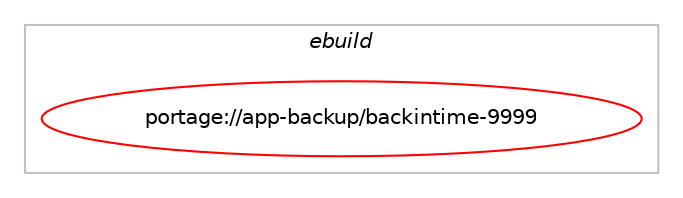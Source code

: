 digraph prolog {

# *************
# Graph options
# *************

newrank=true;
concentrate=true;
compound=true;
graph [rankdir=LR,fontname=Helvetica,fontsize=10,ranksep=1.5];#, ranksep=2.5, nodesep=0.2];
edge  [arrowhead=vee];
node  [fontname=Helvetica,fontsize=10];

# **********
# The ebuild
# **********

subgraph cluster_leftcol {
color=gray;
label=<<i>ebuild</i>>;
id [label="portage://app-backup/backintime-9999", color=red, width=4, href="../app-backup/backintime-9999.svg"];
}

# ****************
# The dependencies
# ****************

subgraph cluster_midcol {
color=gray;
label=<<i>dependencies</i>>;
subgraph cluster_compile {
fillcolor="#eeeeee";
style=filled;
label=<<i>compile</i>>;
# *** BEGIN UNKNOWN DEPENDENCY TYPE (TODO) ***
# id -> equal(use_conditional_group(positive,python_single_target_python3_10,portage://app-backup/backintime-9999,[package_dependency(portage://app-backup/backintime-9999,install,no,dev-lang,python,none,[,,],[slot(3.10)],[])]))
# *** END UNKNOWN DEPENDENCY TYPE (TODO) ***

# *** BEGIN UNKNOWN DEPENDENCY TYPE (TODO) ***
# id -> equal(use_conditional_group(positive,python_single_target_python3_10,portage://app-backup/backintime-9999,[package_dependency(portage://app-backup/backintime-9999,install,no,dev-python,dbus-python,none,[,,],[],[use(enable(python_targets_python3_10),negative)]),package_dependency(portage://app-backup/backintime-9999,install,no,dev-python,keyring,none,[,,],[],[use(enable(python_targets_python3_10),negative)]),package_dependency(portage://app-backup/backintime-9999,install,no,dev-python,packaging,none,[,,],[],[use(enable(python_targets_python3_10),negative)])]))
# *** END UNKNOWN DEPENDENCY TYPE (TODO) ***

# *** BEGIN UNKNOWN DEPENDENCY TYPE (TODO) ***
# id -> equal(use_conditional_group(positive,python_single_target_python3_11,portage://app-backup/backintime-9999,[package_dependency(portage://app-backup/backintime-9999,install,no,dev-lang,python,none,[,,],[slot(3.11)],[])]))
# *** END UNKNOWN DEPENDENCY TYPE (TODO) ***

# *** BEGIN UNKNOWN DEPENDENCY TYPE (TODO) ***
# id -> equal(use_conditional_group(positive,python_single_target_python3_11,portage://app-backup/backintime-9999,[package_dependency(portage://app-backup/backintime-9999,install,no,dev-python,dbus-python,none,[,,],[],[use(enable(python_targets_python3_11),negative)]),package_dependency(portage://app-backup/backintime-9999,install,no,dev-python,keyring,none,[,,],[],[use(enable(python_targets_python3_11),negative)]),package_dependency(portage://app-backup/backintime-9999,install,no,dev-python,packaging,none,[,,],[],[use(enable(python_targets_python3_11),negative)])]))
# *** END UNKNOWN DEPENDENCY TYPE (TODO) ***

# *** BEGIN UNKNOWN DEPENDENCY TYPE (TODO) ***
# id -> equal(use_conditional_group(positive,python_single_target_python3_12,portage://app-backup/backintime-9999,[package_dependency(portage://app-backup/backintime-9999,install,no,dev-lang,python,none,[,,],[slot(3.12)],[])]))
# *** END UNKNOWN DEPENDENCY TYPE (TODO) ***

# *** BEGIN UNKNOWN DEPENDENCY TYPE (TODO) ***
# id -> equal(use_conditional_group(positive,python_single_target_python3_12,portage://app-backup/backintime-9999,[package_dependency(portage://app-backup/backintime-9999,install,no,dev-python,dbus-python,none,[,,],[],[use(enable(python_targets_python3_12),negative)]),package_dependency(portage://app-backup/backintime-9999,install,no,dev-python,keyring,none,[,,],[],[use(enable(python_targets_python3_12),negative)]),package_dependency(portage://app-backup/backintime-9999,install,no,dev-python,packaging,none,[,,],[],[use(enable(python_targets_python3_12),negative)])]))
# *** END UNKNOWN DEPENDENCY TYPE (TODO) ***

}
subgraph cluster_compileandrun {
fillcolor="#eeeeee";
style=filled;
label=<<i>compile and run</i>>;
}
subgraph cluster_run {
fillcolor="#eeeeee";
style=filled;
label=<<i>run</i>>;
# *** BEGIN UNKNOWN DEPENDENCY TYPE (TODO) ***
# id -> equal(use_conditional_group(positive,gui,portage://app-backup/backintime-9999,[package_dependency(portage://app-backup/backintime-9999,run,no,dev-python,PyQt6,none,[,,],[],[use(enable(gui),none),use(enable(widgets),none)])]))
# *** END UNKNOWN DEPENDENCY TYPE (TODO) ***

# *** BEGIN UNKNOWN DEPENDENCY TYPE (TODO) ***
# id -> equal(use_conditional_group(positive,python_single_target_python3_10,portage://app-backup/backintime-9999,[package_dependency(portage://app-backup/backintime-9999,run,no,dev-lang,python,none,[,,],[slot(3.10)],[])]))
# *** END UNKNOWN DEPENDENCY TYPE (TODO) ***

# *** BEGIN UNKNOWN DEPENDENCY TYPE (TODO) ***
# id -> equal(use_conditional_group(positive,python_single_target_python3_10,portage://app-backup/backintime-9999,[package_dependency(portage://app-backup/backintime-9999,run,no,dev-python,dbus-python,none,[,,],[],[use(enable(python_targets_python3_10),negative)]),package_dependency(portage://app-backup/backintime-9999,run,no,dev-python,keyring,none,[,,],[],[use(enable(python_targets_python3_10),negative)]),package_dependency(portage://app-backup/backintime-9999,run,no,dev-python,packaging,none,[,,],[],[use(enable(python_targets_python3_10),negative)])]))
# *** END UNKNOWN DEPENDENCY TYPE (TODO) ***

# *** BEGIN UNKNOWN DEPENDENCY TYPE (TODO) ***
# id -> equal(use_conditional_group(positive,python_single_target_python3_11,portage://app-backup/backintime-9999,[package_dependency(portage://app-backup/backintime-9999,run,no,dev-lang,python,none,[,,],[slot(3.11)],[])]))
# *** END UNKNOWN DEPENDENCY TYPE (TODO) ***

# *** BEGIN UNKNOWN DEPENDENCY TYPE (TODO) ***
# id -> equal(use_conditional_group(positive,python_single_target_python3_11,portage://app-backup/backintime-9999,[package_dependency(portage://app-backup/backintime-9999,run,no,dev-python,dbus-python,none,[,,],[],[use(enable(python_targets_python3_11),negative)]),package_dependency(portage://app-backup/backintime-9999,run,no,dev-python,keyring,none,[,,],[],[use(enable(python_targets_python3_11),negative)]),package_dependency(portage://app-backup/backintime-9999,run,no,dev-python,packaging,none,[,,],[],[use(enable(python_targets_python3_11),negative)])]))
# *** END UNKNOWN DEPENDENCY TYPE (TODO) ***

# *** BEGIN UNKNOWN DEPENDENCY TYPE (TODO) ***
# id -> equal(use_conditional_group(positive,python_single_target_python3_12,portage://app-backup/backintime-9999,[package_dependency(portage://app-backup/backintime-9999,run,no,dev-lang,python,none,[,,],[slot(3.12)],[])]))
# *** END UNKNOWN DEPENDENCY TYPE (TODO) ***

# *** BEGIN UNKNOWN DEPENDENCY TYPE (TODO) ***
# id -> equal(use_conditional_group(positive,python_single_target_python3_12,portage://app-backup/backintime-9999,[package_dependency(portage://app-backup/backintime-9999,run,no,dev-python,dbus-python,none,[,,],[],[use(enable(python_targets_python3_12),negative)]),package_dependency(portage://app-backup/backintime-9999,run,no,dev-python,keyring,none,[,,],[],[use(enable(python_targets_python3_12),negative)]),package_dependency(portage://app-backup/backintime-9999,run,no,dev-python,packaging,none,[,,],[],[use(enable(python_targets_python3_12),negative)])]))
# *** END UNKNOWN DEPENDENCY TYPE (TODO) ***

# *** BEGIN UNKNOWN DEPENDENCY TYPE (TODO) ***
# id -> equal(package_dependency(portage://app-backup/backintime-9999,run,no,net-misc,rsync,none,[,,],[],[use(enable(xattr),none),use(enable(acl),none)]))
# *** END UNKNOWN DEPENDENCY TYPE (TODO) ***

# *** BEGIN UNKNOWN DEPENDENCY TYPE (TODO) ***
# id -> equal(package_dependency(portage://app-backup/backintime-9999,run,no,virtual,openssh,none,[,,],[],[]))
# *** END UNKNOWN DEPENDENCY TYPE (TODO) ***

}
}

# **************
# The candidates
# **************

subgraph cluster_choices {
rank=same;
color=gray;
label=<<i>candidates</i>>;

}

}
